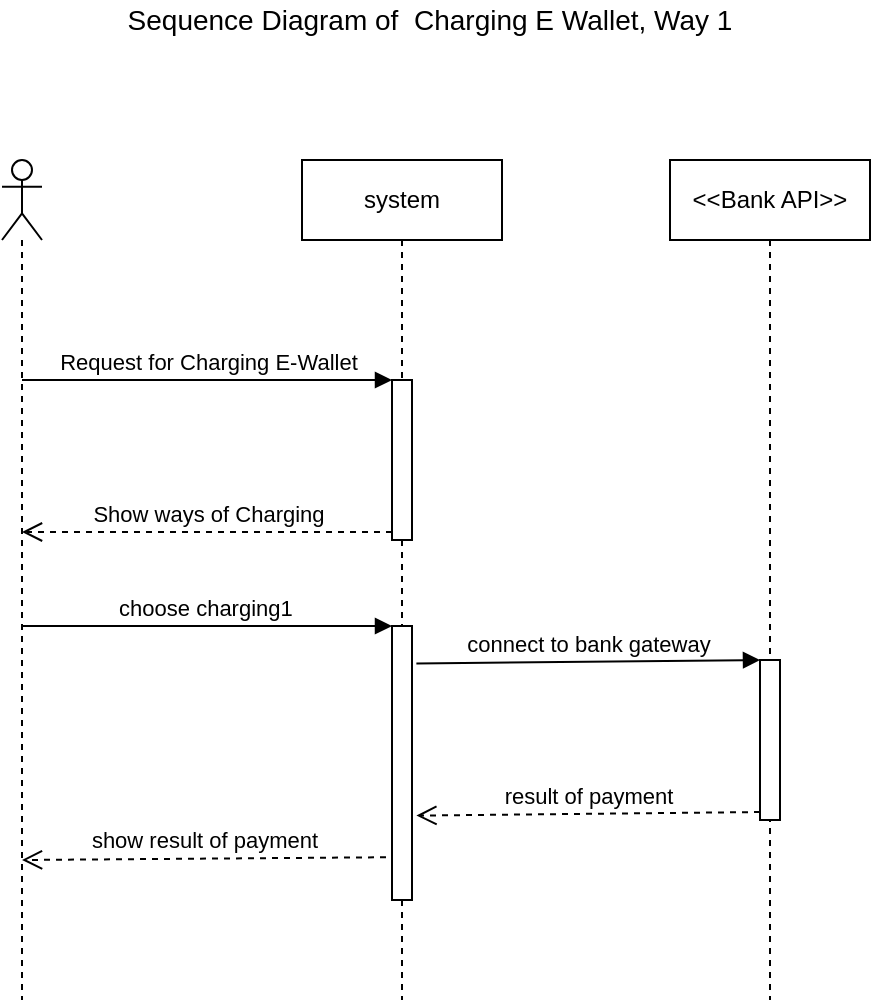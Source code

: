 <mxfile version="10.6.6" type="github"><diagram id="IqyIBpaEMfMTHYsmsyAy" name="Page-1"><mxGraphModel dx="802" dy="561" grid="1" gridSize="10" guides="1" tooltips="1" connect="1" arrows="1" fold="1" page="1" pageScale="1" pageWidth="1169" pageHeight="827" math="0" shadow="0"><root><mxCell id="0"/><mxCell id="1" parent="0"/><mxCell id="jHCoUY_uH2aiycx7JUti-1" value="" style="shape=umlLifeline;participant=umlActor;perimeter=lifelinePerimeter;whiteSpace=wrap;html=1;container=1;collapsible=0;recursiveResize=0;verticalAlign=top;spacingTop=36;labelBackgroundColor=#ffffff;outlineConnect=0;" parent="1" vertex="1"><mxGeometry x="150" y="140" width="20" height="420" as="geometry"/></mxCell><mxCell id="jHCoUY_uH2aiycx7JUti-2" value="system" style="shape=umlLifeline;perimeter=lifelinePerimeter;whiteSpace=wrap;html=1;container=1;collapsible=0;recursiveResize=0;outlineConnect=0;" parent="1" vertex="1"><mxGeometry x="300" y="140" width="100" height="420" as="geometry"/></mxCell><mxCell id="jHCoUY_uH2aiycx7JUti-4" value="" style="html=1;points=[];perimeter=orthogonalPerimeter;" parent="jHCoUY_uH2aiycx7JUti-2" vertex="1"><mxGeometry x="45" y="110" width="10" height="80" as="geometry"/></mxCell><mxCell id="jHCoUY_uH2aiycx7JUti-7" value="" style="html=1;points=[];perimeter=orthogonalPerimeter;" parent="jHCoUY_uH2aiycx7JUti-2" vertex="1"><mxGeometry x="45" y="233" width="10" height="137" as="geometry"/></mxCell><mxCell id="jHCoUY_uH2aiycx7JUti-3" value="&amp;lt;&amp;lt;Bank API&amp;gt;&amp;gt;" style="shape=umlLifeline;perimeter=lifelinePerimeter;whiteSpace=wrap;html=1;container=1;collapsible=0;recursiveResize=0;outlineConnect=0;" parent="1" vertex="1"><mxGeometry x="484" y="140" width="100" height="420" as="geometry"/></mxCell><mxCell id="jHCoUY_uH2aiycx7JUti-13" value="" style="html=1;points=[];perimeter=orthogonalPerimeter;" parent="jHCoUY_uH2aiycx7JUti-3" vertex="1"><mxGeometry x="45" y="250" width="10" height="80" as="geometry"/></mxCell><mxCell id="jHCoUY_uH2aiycx7JUti-5" value="Request for Charging E-Wallet" style="html=1;verticalAlign=bottom;endArrow=block;entryX=0;entryY=0;" parent="1" source="jHCoUY_uH2aiycx7JUti-1" target="jHCoUY_uH2aiycx7JUti-4" edge="1"><mxGeometry relative="1" as="geometry"><mxPoint x="275" y="250" as="sourcePoint"/></mxGeometry></mxCell><mxCell id="jHCoUY_uH2aiycx7JUti-6" value="Show ways of Charging" style="html=1;verticalAlign=bottom;endArrow=open;dashed=1;endSize=8;exitX=0;exitY=0.95;" parent="1" source="jHCoUY_uH2aiycx7JUti-4" target="jHCoUY_uH2aiycx7JUti-1" edge="1"><mxGeometry relative="1" as="geometry"><mxPoint x="275" y="326" as="targetPoint"/></mxGeometry></mxCell><mxCell id="jHCoUY_uH2aiycx7JUti-8" value="choose charging1&amp;nbsp;" style="html=1;verticalAlign=bottom;endArrow=block;entryX=0;entryY=0;" parent="1" source="jHCoUY_uH2aiycx7JUti-1" target="jHCoUY_uH2aiycx7JUti-7" edge="1"><mxGeometry relative="1" as="geometry"><mxPoint x="275" y="373" as="sourcePoint"/></mxGeometry></mxCell><mxCell id="jHCoUY_uH2aiycx7JUti-14" value="connect to bank gateway" style="html=1;verticalAlign=bottom;endArrow=block;entryX=0;entryY=0;exitX=1.22;exitY=0.137;exitDx=0;exitDy=0;exitPerimeter=0;" parent="1" source="jHCoUY_uH2aiycx7JUti-7" target="jHCoUY_uH2aiycx7JUti-13" edge="1"><mxGeometry relative="1" as="geometry"><mxPoint x="459" y="390" as="sourcePoint"/></mxGeometry></mxCell><mxCell id="jHCoUY_uH2aiycx7JUti-15" value="result of payment" style="html=1;verticalAlign=bottom;endArrow=open;dashed=1;endSize=8;exitX=0;exitY=0.95;entryX=1.22;entryY=0.692;entryDx=0;entryDy=0;entryPerimeter=0;" parent="1" source="jHCoUY_uH2aiycx7JUti-13" target="jHCoUY_uH2aiycx7JUti-7" edge="1"><mxGeometry relative="1" as="geometry"><mxPoint x="459" y="466" as="targetPoint"/></mxGeometry></mxCell><mxCell id="jHCoUY_uH2aiycx7JUti-16" value="show result of payment" style="html=1;verticalAlign=bottom;endArrow=open;dashed=1;endSize=8;exitX=-0.3;exitY=0.844;exitDx=0;exitDy=0;exitPerimeter=0;" parent="1" source="jHCoUY_uH2aiycx7JUti-7" edge="1"><mxGeometry relative="1" as="geometry"><mxPoint x="320" y="490" as="sourcePoint"/><mxPoint x="160" y="490" as="targetPoint"/></mxGeometry></mxCell><mxCell id="FimZArm0QDfZPcic5w7x-1" value="&lt;font style=&quot;font-size: 14px&quot;&gt;Sequence Diagram of &amp;nbsp;Charging E Wallet, Way 1&lt;/font&gt;" style="text;html=1;strokeColor=none;fillColor=none;align=center;verticalAlign=middle;whiteSpace=wrap;rounded=0;" vertex="1" parent="1"><mxGeometry x="189" y="60" width="350" height="20" as="geometry"/></mxCell></root></mxGraphModel></diagram></mxfile>